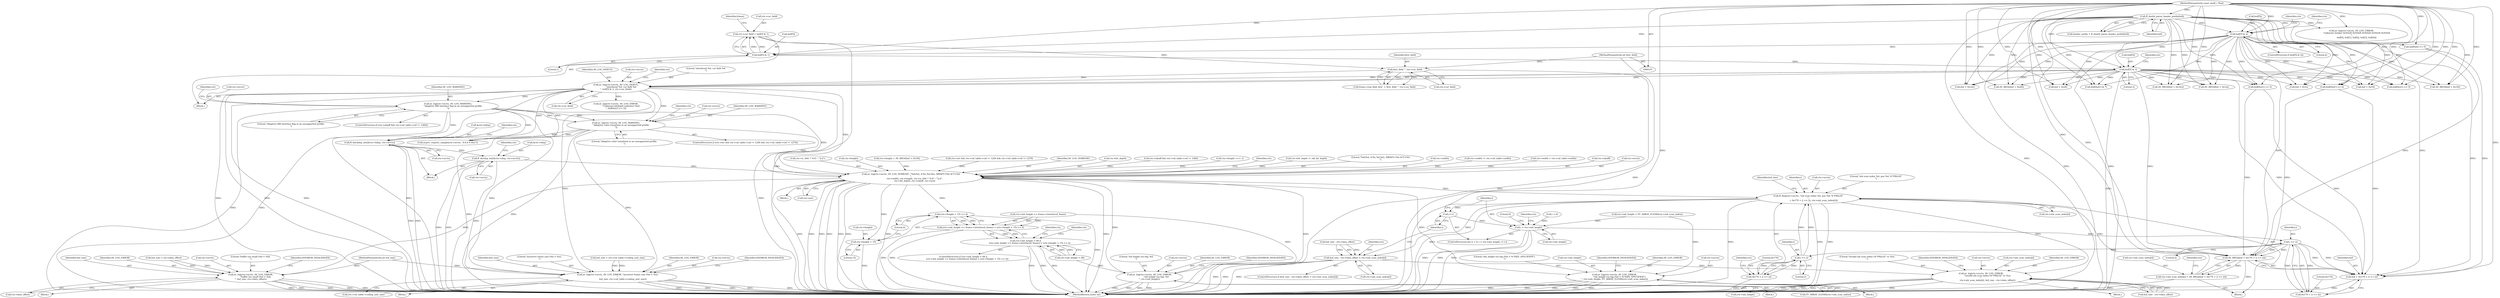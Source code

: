 digraph "0_FFmpeg_296debd213bd6dce7647cedd34eb64e5b94cdc92@pointer" {
"1000499" [label="(Call,ff_blockdsp_init(&ctx->bdsp, ctx->avctx))"];
"1000351" [label="(Call,av_log(ctx->avctx, AV_LOG_WARNING,\n               \"Adaptive color transform in an unsupported profile.\n\"))"];
"1000195" [label="(Call,av_log(ctx->avctx, AV_LOG_DEBUG,\n               \"interlaced %d, cur field %d\n\", buf[5] & 3, ctx->cur_field))"];
"1000201" [label="(Call,buf[5] & 3)"];
"1000135" [label="(Call,ff_dnxhd_parse_header_prefix(buf))"];
"1000104" [label="(MethodParameterIn,const uint8_t *buf)"];
"1000176" [label="(Call,buf[5] & 1)"];
"1000166" [label="(Call,buf[5] & 2)"];
"1000190" [label="(Call,first_field ^ ctx->cur_field)"];
"1000106" [label="(MethodParameterIn,int first_field)"];
"1000172" [label="(Call,ctx->cur_field = buf[5] & 1)"];
"1000316" [label="(Call,av_log(ctx->avctx, AV_LOG_WARNING,\n               \"Adaptive MB interlace flag in an unsupported profile.\n\"))"];
"1000507" [label="(Call,ff_idctdsp_init(&ctx->idsp, ctx->avctx))"];
"1000589" [label="(Call,av_log(ctx->avctx, AV_LOG_ERROR, \"incorrect frame size (%d < %u).\n\",\n               buf_size, ctx->cid_table->coding_unit_size))"];
"1000643" [label="(Call,av_log(ctx->avctx, AV_LOG_VERBOSE, \"%dx%d, 4:%s %d bits, MBAFF=%d ACT=%d\n\",\n           ctx->width, ctx->height, ctx->is_444 ? \"4:4\" : \"2:2\",\n           ctx->bit_depth, ctx->mbaff, ctx->act))"];
"1000708" [label="(Call,(ctx->height + 15) >> 4)"];
"1000700" [label="(Call,(ctx->mb_height << frame->interlaced_frame) > (ctx->height + 15) >> 4)"];
"1000694" [label="(Call,ctx->mb_height > 68 ||\n            (ctx->mb_height << frame->interlaced_frame) > (ctx->height + 15) >> 4)"];
"1000709" [label="(Call,ctx->height + 15)"];
"1000716" [label="(Call,av_log(ctx->avctx, AV_LOG_ERROR,\n                    \"mb height too big: %d\n\", ctx->mb_height))"];
"1000739" [label="(Call,av_log(ctx->avctx, AV_LOG_ERROR,\n               \"buffer too small (%d < %d).\n\", buf_size, ctx->data_offset))"];
"1000761" [label="(Call,av_log(ctx->avctx, AV_LOG_ERROR,\n               \"mb_height too big (%d > %\"SIZE_SPECIFIER\").\n\", ctx->mb_height, FF_ARRAY_ELEMS(ctx->mb_scan_index)))"];
"1000802" [label="(Call,ff_dlog(ctx->avctx, \"mb scan index %d, pos %d: %\"PRIu32\"\n\",\n                i, 0x170 + (i << 2), ctx->mb_scan_index[i]))"];
"1000785" [label="(Call,i++)"];
"1000780" [label="(Call,i < ctx->mb_height)"];
"1000799" [label="(Call,i << 2)"];
"1000794" [label="(Call,AV_RB32(buf + 0x170 + (i << 2)))"];
"1000788" [label="(Call,ctx->mb_scan_index[i] = AV_RB32(buf + 0x170 + (i << 2)))"];
"1000795" [label="(Call,buf + 0x170 + (i << 2))"];
"1000797" [label="(Call,0x170 + (i << 2))"];
"1000810" [label="(Call,i << 2)"];
"1000808" [label="(Call,0x170 + (i << 2))"];
"1000819" [label="(Call,buf_size - ctx->data_offset < ctx->mb_scan_index[i])"];
"1000831" [label="(Call,av_log(ctx->avctx, AV_LOG_ERROR,\n                   \"invalid mb scan index (%\"PRIu32\" vs %u).\n\",\n                   ctx->mb_scan_index[i], buf_size - ctx->data_offset))"];
"1000781" [label="(Identifier,i)"];
"1000801" [label="(Literal,2)"];
"1000752" [label="(Call,ctx->mb_height > FF_ARRAY_ELEMS(ctx->mb_scan_index))"];
"1000498" [label="(Block,)"];
"1000195" [label="(Call,av_log(ctx->avctx, AV_LOG_DEBUG,\n               \"interlaced %d, cur field %d\n\", buf[5] & 3, ctx->cur_field))"];
"1000104" [label="(MethodParameterIn,const uint8_t *buf)"];
"1000775" [label="(Identifier,AVERROR_INVALIDDATA)"];
"1000800" [label="(Identifier,i)"];
"1000172" [label="(Call,ctx->cur_field = buf[5] & 1)"];
"1000710" [label="(Call,ctx->height)"];
"1000721" [label="(Literal,\"mb height too big: %d\n\")"];
"1000281" [label="(Call,AV_RB32(buf + 0x28))"];
"1000812" [label="(Literal,2)"];
"1000649" [label="(Call,ctx->width)"];
"1000717" [label="(Call,ctx->avctx)"];
"1000105" [label="(MethodParameterIn,int buf_size)"];
"1000180" [label="(Literal,1)"];
"1000716" [label="(Call,av_log(ctx->avctx, AV_LOG_ERROR,\n                    \"mb height too big: %d\n\", ctx->mb_height))"];
"1000708" [label="(Call,(ctx->height + 15) >> 4)"];
"1000713" [label="(Literal,15)"];
"1000196" [label="(Call,ctx->avctx)"];
"1000809" [label="(Literal,0x170)"];
"1000351" [label="(Call,av_log(ctx->avctx, AV_LOG_WARNING,\n               \"Adaptive color transform in an unsupported profile.\n\"))"];
"1000378" [label="(Call,avpriv_request_sample(ctx->avctx, \"4:4:4 8 bits\"))"];
"1000176" [label="(Call,buf[5] & 1)"];
"1000528" [label="(Call,ctx->width != ctx->cid_table->width)"];
"1000571" [label="(Call,ctx->width = ctx->cid_table->width)"];
"1000694" [label="(Call,ctx->mb_height > 68 ||\n            (ctx->mb_height << frame->interlaced_frame) > (ctx->height + 15) >> 4)"];
"1000798" [label="(Literal,0x170)"];
"1000766" [label="(Literal,\"mb_height too big (%d > %\"SIZE_SPECIFIER\").\n\")"];
"1000835" [label="(Identifier,AV_LOG_ERROR)"];
"1000785" [label="(Call,i++)"];
"1000777" [label="(Call,i = 0)"];
"1000355" [label="(Identifier,AV_LOG_WARNING)"];
"1000504" [label="(Call,ctx->avctx)"];
"1000618" [label="(Call,AV_RB16(buf + 0x16c))"];
"1000596" [label="(Call,ctx->cid_table->coding_unit_size)"];
"1000321" [label="(Literal,\"Adaptive MB interlace flag in an unsupported profile.\n\")"];
"1000714" [label="(Literal,4)"];
"1000722" [label="(Call,ctx->mb_height)"];
"1000782" [label="(Call,ctx->mb_height)"];
"1000818" [label="(ControlStructure,if (buf_size - ctx->data_offset < ctx->mb_scan_index[i]))"];
"1000320" [label="(Identifier,AV_LOG_WARNING)"];
"1000700" [label="(Call,(ctx->mb_height << frame->interlaced_frame) > (ctx->height + 15) >> 4)"];
"1000842" [label="(Call,buf_size - ctx->data_offset)"];
"1000316" [label="(Call,av_log(ctx->avctx, AV_LOG_WARNING,\n               \"Adaptive MB interlace flag in an unsupported profile.\n\"))"];
"1000165" [label="(ControlStructure,if (buf[5] & 2))"];
"1000595" [label="(Identifier,buf_size)"];
"1000807" [label="(Identifier,i)"];
"1000594" [label="(Literal,\"incorrect frame size (%d < %u).\n\")"];
"1000240" [label="(Call,buf + 0x1a)"];
"1000851" [label="(MethodReturn,static int)"];
"1000331" [label="(ControlStructure,if (ctx->act && ctx->cid_table->cid != 1256 && ctx->cid_table->cid != 1270))"];
"1000786" [label="(Identifier,i)"];
"1000804" [label="(Identifier,ctx)"];
"1000796" [label="(Identifier,buf)"];
"1000836" [label="(Literal,\"invalid mb scan index (%\"PRIu32\" vs %u).\n\")"];
"1000207" [label="(Identifier,ctx)"];
"1000362" [label="(Call,buf[0x2C] >> 6)"];
"1000738" [label="(Block,)"];
"1000588" [label="(Block,)"];
"1000746" [label="(Call,ctx->data_offset)"];
"1000745" [label="(Identifier,buf_size)"];
"1000811" [label="(Identifier,i)"];
"1000788" [label="(Call,ctx->mb_scan_index[i] = AV_RB32(buf + 0x170 + (i << 2)))"];
"1000107" [label="(Block,)"];
"1000850" [label="(Literal,0)"];
"1000508" [label="(Call,&ctx->idsp)"];
"1000664" [label="(Call,ctx->mbaff)"];
"1000720" [label="(Identifier,AV_LOG_ERROR)"];
"1000767" [label="(Call,ctx->mb_height)"];
"1000726" [label="(Identifier,AVERROR_INVALIDDATA)"];
"1000239" [label="(Call,AV_RB16(buf + 0x1a))"];
"1000510" [label="(Identifier,ctx)"];
"1000326" [label="(Call,buf[0x2C] & 7)"];
"1000808" [label="(Call,0x170 + (i << 2))"];
"1000177" [label="(Call,buf[5])"];
"1000359" [label="(Identifier,ctx)"];
"1000106" [label="(MethodParameterIn,int first_field)"];
"1000512" [label="(Call,ctx->avctx)"];
"1000718" [label="(Identifier,ctx)"];
"1000789" [label="(Call,ctx->mb_scan_index[i])"];
"1000743" [label="(Identifier,AV_LOG_ERROR)"];
"1000593" [label="(Identifier,AV_LOG_ERROR)"];
"1000356" [label="(Literal,\"Adaptive color transform in an unsupported profile.\n\")"];
"1000304" [label="(ControlStructure,if (ctx->mbaff && ctx->cid_table->cid != 1260))"];
"1000644" [label="(Call,ctx->avctx)"];
"1000619" [label="(Call,buf + 0x16c)"];
"1000655" [label="(Call,ctx->is_444 ? \"4:4\" : \"2:2\")"];
"1000133" [label="(Call,header_prefix = ff_dnxhd_parse_header_prefix(buf))"];
"1000652" [label="(Call,ctx->height)"];
"1000227" [label="(Call,ctx->height = AV_RB16(buf + 0x18))"];
"1000581" [label="(Call,buf_size < ctx->cid_table->coding_unit_size)"];
"1000733" [label="(Call,buf_size < ctx->data_offset)"];
"1000761" [label="(Call,av_log(ctx->avctx, AV_LOG_ERROR,\n               \"mb_height too big (%d > %\"SIZE_SPECIFIER\").\n\", ctx->mb_height, FF_ARRAY_ELEMS(ctx->mb_scan_index)))"];
"1000191" [label="(Identifier,first_field)"];
"1000791" [label="(Identifier,ctx)"];
"1000695" [label="(Call,ctx->mb_height > 68)"];
"1000192" [label="(Call,ctx->cur_field)"];
"1000332" [label="(Call,ctx->act && ctx->cid_table->cid != 1256 && ctx->cid_table->cid != 1270)"];
"1000831" [label="(Call,av_log(ctx->avctx, AV_LOG_ERROR,\n                   \"invalid mb scan index (%\"PRIu32\" vs %u).\n\",\n                   ctx->mb_scan_index[i], buf_size - ctx->data_offset))"];
"1000770" [label="(Call,FF_ARRAY_ELEMS(ctx->mb_scan_index))"];
"1000647" [label="(Identifier,AV_LOG_VERBOSE)"];
"1000206" [label="(Call,ctx->cur_field)"];
"1000802" [label="(Call,ff_dlog(ctx->avctx, \"mb scan index %d, pos %d: %\"PRIu32\"\n\",\n                i, 0x170 + (i << 2), ctx->mb_scan_index[i]))"];
"1000729" [label="(Identifier,ctx)"];
"1000661" [label="(Call,ctx->bit_depth)"];
"1000819" [label="(Call,buf_size - ctx->data_offset < ctx->mb_scan_index[i])"];
"1000701" [label="(Call,ctx->mb_height << frame->interlaced_frame)"];
"1000815" [label="(Identifier,ctx)"];
"1000667" [label="(Call,ctx->act)"];
"1000820" [label="(Call,buf_size - ctx->data_offset)"];
"1000282" [label="(Call,buf + 0x28)"];
"1000305" [label="(Call,ctx->mbaff && ctx->cid_table->cid != 1260)"];
"1000740" [label="(Call,ctx->avctx)"];
"1000744" [label="(Literal,\"buffer too small (%d < %d).\n\")"];
"1000232" [label="(Call,buf + 0x18)"];
"1000218" [label="(Identifier,ctx)"];
"1000221" [label="(Call,buf[0x6] >> 5)"];
"1000324" [label="(Identifier,ctx)"];
"1000765" [label="(Identifier,AV_LOG_ERROR)"];
"1000171" [label="(Block,)"];
"1000266" [label="(Call,av_log(ctx->avctx, AV_LOG_ERROR,\n               \"Unknown bitdepth indicator (%d)\n\", buf[0x21] >> 5))"];
"1000507" [label="(Call,ff_idctdsp_init(&ctx->idsp, ctx->avctx))"];
"1000803" [label="(Call,ctx->avctx)"];
"1000135" [label="(Call,ff_dnxhd_parse_header_prefix(buf))"];
"1000825" [label="(Call,ctx->mb_scan_index[i])"];
"1000200" [label="(Literal,\"interlaced %d, cur field %d\n\")"];
"1000797" [label="(Call,0x170 + (i << 2))"];
"1000794" [label="(Call,AV_RB32(buf + 0x170 + (i << 2)))"];
"1000136" [label="(Identifier,buf)"];
"1000832" [label="(Call,ctx->avctx)"];
"1000806" [label="(Literal,\"mb scan index %d, pos %d: %\"PRIu32\"\n\")"];
"1000750" [label="(Identifier,AVERROR_INVALIDDATA)"];
"1000244" [label="(Call,buf[0x21] >> 5)"];
"1000715" [label="(Block,)"];
"1000500" [label="(Call,&ctx->bdsp)"];
"1000166" [label="(Call,buf[5] & 2)"];
"1000837" [label="(Call,ctx->mb_scan_index[i])"];
"1000272" [label="(Call,buf[0x21] >> 5)"];
"1000638" [label="(Call,ctx->height <<= 1)"];
"1000643" [label="(Call,av_log(ctx->avctx, AV_LOG_VERBOSE, \"%dx%d, 4:%s %d bits, MBAFF=%d ACT=%d\n\",\n           ctx->width, ctx->height, ctx->is_444 ? \"4:4\" : \"2:2\",\n           ctx->bit_depth, ctx->mbaff, ctx->act))"];
"1000813" [label="(Call,ctx->mb_scan_index[i])"];
"1000170" [label="(Literal,2)"];
"1000186" [label="(Call,frame->top_field_first  = first_field ^ ctx->cur_field)"];
"1000190" [label="(Call,first_field ^ ctx->cur_field)"];
"1000848" [label="(Identifier,AVERROR_INVALIDDATA)"];
"1000833" [label="(Identifier,ctx)"];
"1000739" [label="(Call,av_log(ctx->avctx, AV_LOG_ERROR,\n               \"buffer too small (%d < %d).\n\", buf_size, ctx->data_offset))"];
"1000590" [label="(Call,ctx->avctx)"];
"1000693" [label="(ControlStructure,if (ctx->mb_height > 68 ||\n            (ctx->mb_height << frame->interlaced_frame) > (ctx->height + 15) >> 4))"];
"1000674" [label="(Identifier,ctx)"];
"1000830" [label="(Block,)"];
"1000810" [label="(Call,i << 2)"];
"1000183" [label="(Identifier,frame)"];
"1000589" [label="(Call,av_log(ctx->avctx, AV_LOG_ERROR, \"incorrect frame size (%d < %u).\n\",\n               buf_size, ctx->cid_table->coding_unit_size))"];
"1000317" [label="(Call,ctx->avctx)"];
"1000352" [label="(Call,ctx->avctx)"];
"1000231" [label="(Call,AV_RB16(buf + 0x18))"];
"1000201" [label="(Call,buf[5] & 3)"];
"1000202" [label="(Call,buf[5])"];
"1000799" [label="(Call,i << 2)"];
"1000795" [label="(Call,buf + 0x170 + (i << 2))"];
"1000199" [label="(Identifier,AV_LOG_DEBUG)"];
"1000205" [label="(Literal,3)"];
"1000780" [label="(Call,i < ctx->mb_height)"];
"1000174" [label="(Identifier,ctx)"];
"1000493" [label="(Call,ctx->bit_depth != old_bit_depth)"];
"1000760" [label="(Block,)"];
"1000648" [label="(Literal,\"%dx%d, 4:%s %d bits, MBAFF=%d ACT=%d\n\")"];
"1000518" [label="(Identifier,ctx)"];
"1000142" [label="(Call,av_log(ctx->avctx, AV_LOG_ERROR,\n               \"unknown header 0x%02X 0x%02X 0x%02X 0x%02X 0x%02X\n\",\n               buf[0], buf[1], buf[2], buf[3], buf[4]))"];
"1000213" [label="(Identifier,ctx)"];
"1000787" [label="(Block,)"];
"1000709" [label="(Call,ctx->height + 15)"];
"1000602" [label="(Identifier,AVERROR_INVALIDDATA)"];
"1000762" [label="(Call,ctx->avctx)"];
"1000821" [label="(Identifier,buf_size)"];
"1000776" [label="(ControlStructure,for (i = 0; i < ctx->mb_height; i++))"];
"1000173" [label="(Call,ctx->cur_field)"];
"1000167" [label="(Call,buf[5])"];
"1000499" [label="(Call,ff_blockdsp_init(&ctx->bdsp, ctx->avctx))"];
"1000499" -> "1000498"  [label="AST: "];
"1000499" -> "1000504"  [label="CFG: "];
"1000500" -> "1000499"  [label="AST: "];
"1000504" -> "1000499"  [label="AST: "];
"1000510" -> "1000499"  [label="CFG: "];
"1000499" -> "1000851"  [label="DDG: "];
"1000499" -> "1000851"  [label="DDG: "];
"1000351" -> "1000499"  [label="DDG: "];
"1000195" -> "1000499"  [label="DDG: "];
"1000316" -> "1000499"  [label="DDG: "];
"1000499" -> "1000507"  [label="DDG: "];
"1000351" -> "1000331"  [label="AST: "];
"1000351" -> "1000356"  [label="CFG: "];
"1000352" -> "1000351"  [label="AST: "];
"1000355" -> "1000351"  [label="AST: "];
"1000356" -> "1000351"  [label="AST: "];
"1000359" -> "1000351"  [label="CFG: "];
"1000351" -> "1000851"  [label="DDG: "];
"1000351" -> "1000851"  [label="DDG: "];
"1000195" -> "1000351"  [label="DDG: "];
"1000316" -> "1000351"  [label="DDG: "];
"1000316" -> "1000351"  [label="DDG: "];
"1000351" -> "1000378"  [label="DDG: "];
"1000351" -> "1000589"  [label="DDG: "];
"1000351" -> "1000643"  [label="DDG: "];
"1000195" -> "1000171"  [label="AST: "];
"1000195" -> "1000206"  [label="CFG: "];
"1000196" -> "1000195"  [label="AST: "];
"1000199" -> "1000195"  [label="AST: "];
"1000200" -> "1000195"  [label="AST: "];
"1000201" -> "1000195"  [label="AST: "];
"1000206" -> "1000195"  [label="AST: "];
"1000218" -> "1000195"  [label="CFG: "];
"1000195" -> "1000851"  [label="DDG: "];
"1000195" -> "1000851"  [label="DDG: "];
"1000195" -> "1000851"  [label="DDG: "];
"1000195" -> "1000851"  [label="DDG: "];
"1000195" -> "1000851"  [label="DDG: "];
"1000201" -> "1000195"  [label="DDG: "];
"1000201" -> "1000195"  [label="DDG: "];
"1000190" -> "1000195"  [label="DDG: "];
"1000195" -> "1000266"  [label="DDG: "];
"1000195" -> "1000316"  [label="DDG: "];
"1000195" -> "1000378"  [label="DDG: "];
"1000195" -> "1000589"  [label="DDG: "];
"1000195" -> "1000643"  [label="DDG: "];
"1000201" -> "1000205"  [label="CFG: "];
"1000202" -> "1000201"  [label="AST: "];
"1000205" -> "1000201"  [label="AST: "];
"1000207" -> "1000201"  [label="CFG: "];
"1000201" -> "1000851"  [label="DDG: "];
"1000135" -> "1000201"  [label="DDG: "];
"1000176" -> "1000201"  [label="DDG: "];
"1000104" -> "1000201"  [label="DDG: "];
"1000201" -> "1000231"  [label="DDG: "];
"1000201" -> "1000232"  [label="DDG: "];
"1000201" -> "1000239"  [label="DDG: "];
"1000201" -> "1000240"  [label="DDG: "];
"1000201" -> "1000244"  [label="DDG: "];
"1000201" -> "1000272"  [label="DDG: "];
"1000201" -> "1000281"  [label="DDG: "];
"1000201" -> "1000282"  [label="DDG: "];
"1000201" -> "1000326"  [label="DDG: "];
"1000201" -> "1000362"  [label="DDG: "];
"1000201" -> "1000618"  [label="DDG: "];
"1000201" -> "1000619"  [label="DDG: "];
"1000201" -> "1000794"  [label="DDG: "];
"1000201" -> "1000795"  [label="DDG: "];
"1000135" -> "1000133"  [label="AST: "];
"1000135" -> "1000136"  [label="CFG: "];
"1000136" -> "1000135"  [label="AST: "];
"1000133" -> "1000135"  [label="CFG: "];
"1000135" -> "1000851"  [label="DDG: "];
"1000135" -> "1000133"  [label="DDG: "];
"1000104" -> "1000135"  [label="DDG: "];
"1000135" -> "1000142"  [label="DDG: "];
"1000135" -> "1000166"  [label="DDG: "];
"1000135" -> "1000176"  [label="DDG: "];
"1000135" -> "1000221"  [label="DDG: "];
"1000135" -> "1000231"  [label="DDG: "];
"1000135" -> "1000232"  [label="DDG: "];
"1000135" -> "1000239"  [label="DDG: "];
"1000135" -> "1000240"  [label="DDG: "];
"1000135" -> "1000244"  [label="DDG: "];
"1000135" -> "1000272"  [label="DDG: "];
"1000135" -> "1000281"  [label="DDG: "];
"1000135" -> "1000282"  [label="DDG: "];
"1000135" -> "1000326"  [label="DDG: "];
"1000135" -> "1000362"  [label="DDG: "];
"1000135" -> "1000618"  [label="DDG: "];
"1000135" -> "1000619"  [label="DDG: "];
"1000135" -> "1000794"  [label="DDG: "];
"1000135" -> "1000795"  [label="DDG: "];
"1000104" -> "1000101"  [label="AST: "];
"1000104" -> "1000851"  [label="DDG: "];
"1000104" -> "1000142"  [label="DDG: "];
"1000104" -> "1000166"  [label="DDG: "];
"1000104" -> "1000176"  [label="DDG: "];
"1000104" -> "1000221"  [label="DDG: "];
"1000104" -> "1000231"  [label="DDG: "];
"1000104" -> "1000232"  [label="DDG: "];
"1000104" -> "1000239"  [label="DDG: "];
"1000104" -> "1000240"  [label="DDG: "];
"1000104" -> "1000244"  [label="DDG: "];
"1000104" -> "1000272"  [label="DDG: "];
"1000104" -> "1000281"  [label="DDG: "];
"1000104" -> "1000282"  [label="DDG: "];
"1000104" -> "1000326"  [label="DDG: "];
"1000104" -> "1000362"  [label="DDG: "];
"1000104" -> "1000618"  [label="DDG: "];
"1000104" -> "1000619"  [label="DDG: "];
"1000104" -> "1000794"  [label="DDG: "];
"1000104" -> "1000795"  [label="DDG: "];
"1000176" -> "1000172"  [label="AST: "];
"1000176" -> "1000180"  [label="CFG: "];
"1000177" -> "1000176"  [label="AST: "];
"1000180" -> "1000176"  [label="AST: "];
"1000172" -> "1000176"  [label="CFG: "];
"1000176" -> "1000172"  [label="DDG: "];
"1000176" -> "1000172"  [label="DDG: "];
"1000166" -> "1000176"  [label="DDG: "];
"1000166" -> "1000165"  [label="AST: "];
"1000166" -> "1000170"  [label="CFG: "];
"1000167" -> "1000166"  [label="AST: "];
"1000170" -> "1000166"  [label="AST: "];
"1000174" -> "1000166"  [label="CFG: "];
"1000213" -> "1000166"  [label="CFG: "];
"1000166" -> "1000851"  [label="DDG: "];
"1000166" -> "1000851"  [label="DDG: "];
"1000166" -> "1000231"  [label="DDG: "];
"1000166" -> "1000232"  [label="DDG: "];
"1000166" -> "1000239"  [label="DDG: "];
"1000166" -> "1000240"  [label="DDG: "];
"1000166" -> "1000244"  [label="DDG: "];
"1000166" -> "1000272"  [label="DDG: "];
"1000166" -> "1000281"  [label="DDG: "];
"1000166" -> "1000282"  [label="DDG: "];
"1000166" -> "1000326"  [label="DDG: "];
"1000166" -> "1000362"  [label="DDG: "];
"1000166" -> "1000618"  [label="DDG: "];
"1000166" -> "1000619"  [label="DDG: "];
"1000166" -> "1000794"  [label="DDG: "];
"1000166" -> "1000795"  [label="DDG: "];
"1000190" -> "1000186"  [label="AST: "];
"1000190" -> "1000192"  [label="CFG: "];
"1000191" -> "1000190"  [label="AST: "];
"1000192" -> "1000190"  [label="AST: "];
"1000186" -> "1000190"  [label="CFG: "];
"1000190" -> "1000851"  [label="DDG: "];
"1000190" -> "1000186"  [label="DDG: "];
"1000190" -> "1000186"  [label="DDG: "];
"1000106" -> "1000190"  [label="DDG: "];
"1000172" -> "1000190"  [label="DDG: "];
"1000106" -> "1000101"  [label="AST: "];
"1000106" -> "1000851"  [label="DDG: "];
"1000172" -> "1000171"  [label="AST: "];
"1000173" -> "1000172"  [label="AST: "];
"1000183" -> "1000172"  [label="CFG: "];
"1000172" -> "1000851"  [label="DDG: "];
"1000316" -> "1000304"  [label="AST: "];
"1000316" -> "1000321"  [label="CFG: "];
"1000317" -> "1000316"  [label="AST: "];
"1000320" -> "1000316"  [label="AST: "];
"1000321" -> "1000316"  [label="AST: "];
"1000324" -> "1000316"  [label="CFG: "];
"1000316" -> "1000851"  [label="DDG: "];
"1000316" -> "1000851"  [label="DDG: "];
"1000316" -> "1000378"  [label="DDG: "];
"1000316" -> "1000589"  [label="DDG: "];
"1000316" -> "1000643"  [label="DDG: "];
"1000507" -> "1000498"  [label="AST: "];
"1000507" -> "1000512"  [label="CFG: "];
"1000508" -> "1000507"  [label="AST: "];
"1000512" -> "1000507"  [label="AST: "];
"1000518" -> "1000507"  [label="CFG: "];
"1000507" -> "1000851"  [label="DDG: "];
"1000507" -> "1000851"  [label="DDG: "];
"1000507" -> "1000589"  [label="DDG: "];
"1000507" -> "1000643"  [label="DDG: "];
"1000589" -> "1000588"  [label="AST: "];
"1000589" -> "1000596"  [label="CFG: "];
"1000590" -> "1000589"  [label="AST: "];
"1000593" -> "1000589"  [label="AST: "];
"1000594" -> "1000589"  [label="AST: "];
"1000595" -> "1000589"  [label="AST: "];
"1000596" -> "1000589"  [label="AST: "];
"1000602" -> "1000589"  [label="CFG: "];
"1000589" -> "1000851"  [label="DDG: "];
"1000589" -> "1000851"  [label="DDG: "];
"1000589" -> "1000851"  [label="DDG: "];
"1000589" -> "1000851"  [label="DDG: "];
"1000589" -> "1000851"  [label="DDG: "];
"1000581" -> "1000589"  [label="DDG: "];
"1000581" -> "1000589"  [label="DDG: "];
"1000105" -> "1000589"  [label="DDG: "];
"1000643" -> "1000107"  [label="AST: "];
"1000643" -> "1000667"  [label="CFG: "];
"1000644" -> "1000643"  [label="AST: "];
"1000647" -> "1000643"  [label="AST: "];
"1000648" -> "1000643"  [label="AST: "];
"1000649" -> "1000643"  [label="AST: "];
"1000652" -> "1000643"  [label="AST: "];
"1000655" -> "1000643"  [label="AST: "];
"1000661" -> "1000643"  [label="AST: "];
"1000664" -> "1000643"  [label="AST: "];
"1000667" -> "1000643"  [label="AST: "];
"1000674" -> "1000643"  [label="CFG: "];
"1000643" -> "1000851"  [label="DDG: "];
"1000643" -> "1000851"  [label="DDG: "];
"1000643" -> "1000851"  [label="DDG: "];
"1000643" -> "1000851"  [label="DDG: "];
"1000643" -> "1000851"  [label="DDG: "];
"1000643" -> "1000851"  [label="DDG: "];
"1000643" -> "1000851"  [label="DDG: "];
"1000643" -> "1000851"  [label="DDG: "];
"1000643" -> "1000851"  [label="DDG: "];
"1000528" -> "1000643"  [label="DDG: "];
"1000571" -> "1000643"  [label="DDG: "];
"1000638" -> "1000643"  [label="DDG: "];
"1000227" -> "1000643"  [label="DDG: "];
"1000493" -> "1000643"  [label="DDG: "];
"1000305" -> "1000643"  [label="DDG: "];
"1000332" -> "1000643"  [label="DDG: "];
"1000643" -> "1000708"  [label="DDG: "];
"1000643" -> "1000709"  [label="DDG: "];
"1000643" -> "1000716"  [label="DDG: "];
"1000643" -> "1000739"  [label="DDG: "];
"1000643" -> "1000761"  [label="DDG: "];
"1000643" -> "1000802"  [label="DDG: "];
"1000708" -> "1000700"  [label="AST: "];
"1000708" -> "1000714"  [label="CFG: "];
"1000709" -> "1000708"  [label="AST: "];
"1000714" -> "1000708"  [label="AST: "];
"1000700" -> "1000708"  [label="CFG: "];
"1000708" -> "1000851"  [label="DDG: "];
"1000708" -> "1000700"  [label="DDG: "];
"1000708" -> "1000700"  [label="DDG: "];
"1000700" -> "1000694"  [label="AST: "];
"1000701" -> "1000700"  [label="AST: "];
"1000694" -> "1000700"  [label="CFG: "];
"1000700" -> "1000851"  [label="DDG: "];
"1000700" -> "1000851"  [label="DDG: "];
"1000700" -> "1000694"  [label="DDG: "];
"1000700" -> "1000694"  [label="DDG: "];
"1000701" -> "1000700"  [label="DDG: "];
"1000701" -> "1000700"  [label="DDG: "];
"1000694" -> "1000693"  [label="AST: "];
"1000694" -> "1000695"  [label="CFG: "];
"1000695" -> "1000694"  [label="AST: "];
"1000718" -> "1000694"  [label="CFG: "];
"1000729" -> "1000694"  [label="CFG: "];
"1000694" -> "1000851"  [label="DDG: "];
"1000694" -> "1000851"  [label="DDG: "];
"1000694" -> "1000851"  [label="DDG: "];
"1000695" -> "1000694"  [label="DDG: "];
"1000695" -> "1000694"  [label="DDG: "];
"1000709" -> "1000713"  [label="CFG: "];
"1000710" -> "1000709"  [label="AST: "];
"1000713" -> "1000709"  [label="AST: "];
"1000714" -> "1000709"  [label="CFG: "];
"1000709" -> "1000851"  [label="DDG: "];
"1000716" -> "1000715"  [label="AST: "];
"1000716" -> "1000722"  [label="CFG: "];
"1000717" -> "1000716"  [label="AST: "];
"1000720" -> "1000716"  [label="AST: "];
"1000721" -> "1000716"  [label="AST: "];
"1000722" -> "1000716"  [label="AST: "];
"1000726" -> "1000716"  [label="CFG: "];
"1000716" -> "1000851"  [label="DDG: "];
"1000716" -> "1000851"  [label="DDG: "];
"1000716" -> "1000851"  [label="DDG: "];
"1000716" -> "1000851"  [label="DDG: "];
"1000695" -> "1000716"  [label="DDG: "];
"1000701" -> "1000716"  [label="DDG: "];
"1000739" -> "1000738"  [label="AST: "];
"1000739" -> "1000746"  [label="CFG: "];
"1000740" -> "1000739"  [label="AST: "];
"1000743" -> "1000739"  [label="AST: "];
"1000744" -> "1000739"  [label="AST: "];
"1000745" -> "1000739"  [label="AST: "];
"1000746" -> "1000739"  [label="AST: "];
"1000750" -> "1000739"  [label="CFG: "];
"1000739" -> "1000851"  [label="DDG: "];
"1000739" -> "1000851"  [label="DDG: "];
"1000739" -> "1000851"  [label="DDG: "];
"1000739" -> "1000851"  [label="DDG: "];
"1000739" -> "1000851"  [label="DDG: "];
"1000733" -> "1000739"  [label="DDG: "];
"1000733" -> "1000739"  [label="DDG: "];
"1000105" -> "1000739"  [label="DDG: "];
"1000761" -> "1000760"  [label="AST: "];
"1000761" -> "1000770"  [label="CFG: "];
"1000762" -> "1000761"  [label="AST: "];
"1000765" -> "1000761"  [label="AST: "];
"1000766" -> "1000761"  [label="AST: "];
"1000767" -> "1000761"  [label="AST: "];
"1000770" -> "1000761"  [label="AST: "];
"1000775" -> "1000761"  [label="CFG: "];
"1000761" -> "1000851"  [label="DDG: "];
"1000761" -> "1000851"  [label="DDG: "];
"1000761" -> "1000851"  [label="DDG: "];
"1000761" -> "1000851"  [label="DDG: "];
"1000761" -> "1000851"  [label="DDG: "];
"1000752" -> "1000761"  [label="DDG: "];
"1000770" -> "1000761"  [label="DDG: "];
"1000802" -> "1000787"  [label="AST: "];
"1000802" -> "1000813"  [label="CFG: "];
"1000803" -> "1000802"  [label="AST: "];
"1000806" -> "1000802"  [label="AST: "];
"1000807" -> "1000802"  [label="AST: "];
"1000808" -> "1000802"  [label="AST: "];
"1000813" -> "1000802"  [label="AST: "];
"1000821" -> "1000802"  [label="CFG: "];
"1000802" -> "1000851"  [label="DDG: "];
"1000802" -> "1000851"  [label="DDG: "];
"1000802" -> "1000851"  [label="DDG: "];
"1000802" -> "1000851"  [label="DDG: "];
"1000802" -> "1000785"  [label="DDG: "];
"1000810" -> "1000802"  [label="DDG: "];
"1000810" -> "1000802"  [label="DDG: "];
"1000788" -> "1000802"  [label="DDG: "];
"1000802" -> "1000819"  [label="DDG: "];
"1000802" -> "1000831"  [label="DDG: "];
"1000785" -> "1000776"  [label="AST: "];
"1000785" -> "1000786"  [label="CFG: "];
"1000786" -> "1000785"  [label="AST: "];
"1000781" -> "1000785"  [label="CFG: "];
"1000785" -> "1000780"  [label="DDG: "];
"1000780" -> "1000776"  [label="AST: "];
"1000780" -> "1000782"  [label="CFG: "];
"1000781" -> "1000780"  [label="AST: "];
"1000782" -> "1000780"  [label="AST: "];
"1000791" -> "1000780"  [label="CFG: "];
"1000850" -> "1000780"  [label="CFG: "];
"1000780" -> "1000851"  [label="DDG: "];
"1000780" -> "1000851"  [label="DDG: "];
"1000780" -> "1000851"  [label="DDG: "];
"1000777" -> "1000780"  [label="DDG: "];
"1000752" -> "1000780"  [label="DDG: "];
"1000780" -> "1000799"  [label="DDG: "];
"1000799" -> "1000797"  [label="AST: "];
"1000799" -> "1000801"  [label="CFG: "];
"1000800" -> "1000799"  [label="AST: "];
"1000801" -> "1000799"  [label="AST: "];
"1000797" -> "1000799"  [label="CFG: "];
"1000799" -> "1000794"  [label="DDG: "];
"1000799" -> "1000794"  [label="DDG: "];
"1000799" -> "1000795"  [label="DDG: "];
"1000799" -> "1000795"  [label="DDG: "];
"1000799" -> "1000797"  [label="DDG: "];
"1000799" -> "1000797"  [label="DDG: "];
"1000799" -> "1000810"  [label="DDG: "];
"1000794" -> "1000788"  [label="AST: "];
"1000794" -> "1000795"  [label="CFG: "];
"1000795" -> "1000794"  [label="AST: "];
"1000788" -> "1000794"  [label="CFG: "];
"1000794" -> "1000851"  [label="DDG: "];
"1000794" -> "1000788"  [label="DDG: "];
"1000221" -> "1000794"  [label="DDG: "];
"1000244" -> "1000794"  [label="DDG: "];
"1000362" -> "1000794"  [label="DDG: "];
"1000788" -> "1000787"  [label="AST: "];
"1000789" -> "1000788"  [label="AST: "];
"1000804" -> "1000788"  [label="CFG: "];
"1000788" -> "1000851"  [label="DDG: "];
"1000795" -> "1000797"  [label="CFG: "];
"1000796" -> "1000795"  [label="AST: "];
"1000797" -> "1000795"  [label="AST: "];
"1000795" -> "1000851"  [label="DDG: "];
"1000221" -> "1000795"  [label="DDG: "];
"1000244" -> "1000795"  [label="DDG: "];
"1000362" -> "1000795"  [label="DDG: "];
"1000798" -> "1000797"  [label="AST: "];
"1000810" -> "1000808"  [label="AST: "];
"1000810" -> "1000812"  [label="CFG: "];
"1000811" -> "1000810"  [label="AST: "];
"1000812" -> "1000810"  [label="AST: "];
"1000808" -> "1000810"  [label="CFG: "];
"1000810" -> "1000808"  [label="DDG: "];
"1000810" -> "1000808"  [label="DDG: "];
"1000809" -> "1000808"  [label="AST: "];
"1000815" -> "1000808"  [label="CFG: "];
"1000808" -> "1000851"  [label="DDG: "];
"1000819" -> "1000818"  [label="AST: "];
"1000819" -> "1000825"  [label="CFG: "];
"1000820" -> "1000819"  [label="AST: "];
"1000825" -> "1000819"  [label="AST: "];
"1000833" -> "1000819"  [label="CFG: "];
"1000786" -> "1000819"  [label="CFG: "];
"1000819" -> "1000851"  [label="DDG: "];
"1000819" -> "1000851"  [label="DDG: "];
"1000819" -> "1000851"  [label="DDG: "];
"1000820" -> "1000819"  [label="DDG: "];
"1000820" -> "1000819"  [label="DDG: "];
"1000819" -> "1000831"  [label="DDG: "];
"1000831" -> "1000830"  [label="AST: "];
"1000831" -> "1000842"  [label="CFG: "];
"1000832" -> "1000831"  [label="AST: "];
"1000835" -> "1000831"  [label="AST: "];
"1000836" -> "1000831"  [label="AST: "];
"1000837" -> "1000831"  [label="AST: "];
"1000842" -> "1000831"  [label="AST: "];
"1000848" -> "1000831"  [label="CFG: "];
"1000831" -> "1000851"  [label="DDG: "];
"1000831" -> "1000851"  [label="DDG: "];
"1000831" -> "1000851"  [label="DDG: "];
"1000831" -> "1000851"  [label="DDG: "];
"1000831" -> "1000851"  [label="DDG: "];
"1000842" -> "1000831"  [label="DDG: "];
"1000842" -> "1000831"  [label="DDG: "];
}
